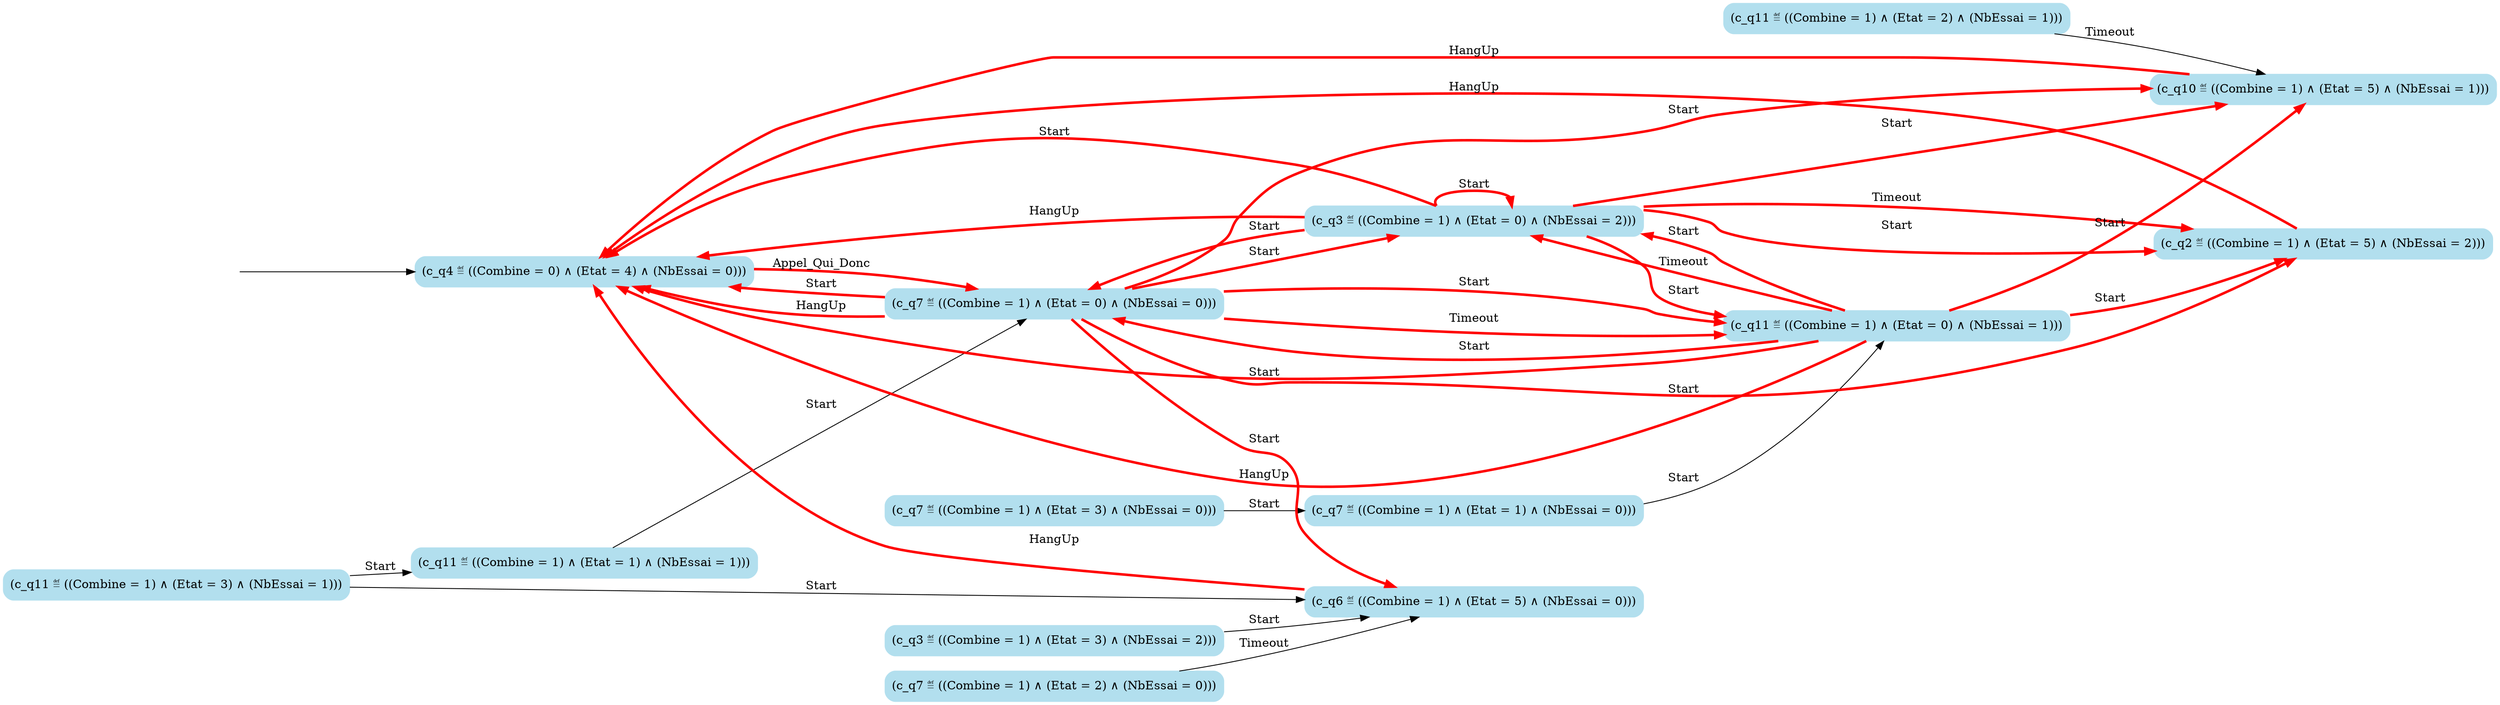 digraph G {

	rankdir = LR;

	start_c_q4_57[style=invisible];

	node[shape=box, style="rounded, filled", color=lightblue2];

	c_q10_65[label="(c_q10 ≝ ((Combine = 1) ∧ (Etat = 5) ∧ (NbEssai = 1)))"];
	c_q11_60[label="(c_q11 ≝ ((Combine = 1) ∧ (Etat = 1) ∧ (NbEssai = 1)))"];
	c_q11_64[label="(c_q11 ≝ ((Combine = 1) ∧ (Etat = 2) ∧ (NbEssai = 1)))"];
	c_q4_57[label="(c_q4 ≝ ((Combine = 0) ∧ (Etat = 4) ∧ (NbEssai = 0)))"];
	c_q3_53[label="(c_q3 ≝ ((Combine = 1) ∧ (Etat = 0) ∧ (NbEssai = 2)))"];
	c_q11_68[label="(c_q11 ≝ ((Combine = 1) ∧ (Etat = 0) ∧ (NbEssai = 1)))"];
	c_q11_58[label="(c_q11 ≝ ((Combine = 1) ∧ (Etat = 3) ∧ (NbEssai = 1)))"];
	c_q3_14[label="(c_q3 ≝ ((Combine = 1) ∧ (Etat = 3) ∧ (NbEssai = 2)))"];
	c_q6_59[label="(c_q6 ≝ ((Combine = 1) ∧ (Etat = 5) ∧ (NbEssai = 0)))"];
	c_q7_36[label="(c_q7 ≝ ((Combine = 1) ∧ (Etat = 2) ∧ (NbEssai = 0)))"];
	c_q7_24[label="(c_q7 ≝ ((Combine = 1) ∧ (Etat = 3) ∧ (NbEssai = 0)))"];
	c_q7_40[label="(c_q7 ≝ ((Combine = 1) ∧ (Etat = 1) ∧ (NbEssai = 0)))"];
	c_q2_49[label="(c_q2 ≝ ((Combine = 1) ∧ (Etat = 5) ∧ (NbEssai = 2)))"];
	c_q7_69[label="(c_q7 ≝ ((Combine = 1) ∧ (Etat = 0) ∧ (NbEssai = 0)))"];

	start_c_q4_57 -> c_q4_57;
	c_q4_57 -> c_q7_69[label="Appel_Qui_Donc", penwidth=3, color=red];
	c_q2_49 -> c_q4_57[label="HangUp", penwidth=3, color=red];
	c_q3_53 -> c_q3_53[label="Start", penwidth=3, color=red];
	c_q3_53 -> c_q2_49[label="Start", penwidth=3, color=red];
	c_q3_53 -> c_q2_49[label="Timeout", penwidth=3, color=red];
	c_q3_53 -> c_q4_57[label="Start", penwidth=3, color=red];
	c_q3_53 -> c_q4_57[label="HangUp", penwidth=3, color=red];
	c_q3_14 -> c_q6_59[label="Start"];
	c_q3_53 -> c_q7_69[label="Start", penwidth=3, color=red];
	c_q3_53 -> c_q10_65[label="Start", penwidth=3, color=red];
	c_q3_53 -> c_q11_68[label="Start", penwidth=3, color=red];
	c_q6_59 -> c_q4_57[label="HangUp", penwidth=3, color=red];
	c_q7_24 -> c_q7_40[label="Start"];
	c_q7_69 -> c_q2_49[label="Start", penwidth=3, color=red];
	c_q7_69 -> c_q3_53[label="Start", penwidth=3, color=red];
	c_q7_69 -> c_q4_57[label="Start", penwidth=3, color=red];
	c_q7_69 -> c_q4_57[label="HangUp", penwidth=3, color=red];
	c_q7_69 -> c_q6_59[label="Start", penwidth=3, color=red];
	c_q7_36 -> c_q6_59[label="Timeout"];
	c_q7_69 -> c_q10_65[label="Start", penwidth=3, color=red];
	c_q7_40 -> c_q11_68[label="Start"];
	c_q7_69 -> c_q11_68[label="Timeout", penwidth=3, color=red];
	c_q10_65 -> c_q4_57[label="HangUp", penwidth=3, color=red];
	c_q11_58 -> c_q11_60[label="Start"];
	c_q11_68 -> c_q2_49[label="Start", penwidth=3, color=red];
	c_q11_68 -> c_q3_53[label="Start", penwidth=3, color=red];
	c_q11_68 -> c_q3_53[label="Timeout", penwidth=3, color=red];
	c_q11_68 -> c_q4_57[label="Start", penwidth=3, color=red];
	c_q11_68 -> c_q4_57[label="HangUp", penwidth=3, color=red];
	c_q11_58 -> c_q6_59[label="Start"];
	c_q11_60 -> c_q7_69[label="Start"];
	c_q11_68 -> c_q10_65[label="Start", penwidth=3, color=red];
	c_q11_64 -> c_q10_65[label="Timeout"];
	c_q7_69 -> c_q11_68[label="Start", penwidth=3, color=red];
	c_q11_68 -> c_q7_69[label="Start", penwidth=3, color=red];

}